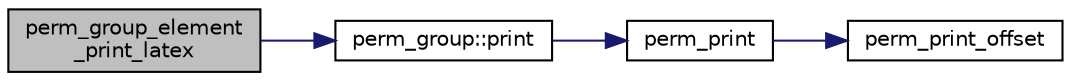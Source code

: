 digraph "perm_group_element_print_latex"
{
  edge [fontname="Helvetica",fontsize="10",labelfontname="Helvetica",labelfontsize="10"];
  node [fontname="Helvetica",fontsize="10",shape=record];
  rankdir="LR";
  Node8539 [label="perm_group_element\l_print_latex",height=0.2,width=0.4,color="black", fillcolor="grey75", style="filled", fontcolor="black"];
  Node8539 -> Node8540 [color="midnightblue",fontsize="10",style="solid",fontname="Helvetica"];
  Node8540 [label="perm_group::print",height=0.2,width=0.4,color="black", fillcolor="white", style="filled",URL="$df/d0a/classperm__group.html#af23c8538a48ea66019b7c5a4223b9bea"];
  Node8540 -> Node8541 [color="midnightblue",fontsize="10",style="solid",fontname="Helvetica"];
  Node8541 [label="perm_print",height=0.2,width=0.4,color="black", fillcolor="white", style="filled",URL="$d2/d7c/combinatorics_8_c.html#a2c7eee1361109e8c5b94921589815194"];
  Node8541 -> Node8542 [color="midnightblue",fontsize="10",style="solid",fontname="Helvetica"];
  Node8542 [label="perm_print_offset",height=0.2,width=0.4,color="black", fillcolor="white", style="filled",URL="$d2/d7c/combinatorics_8_c.html#ab87deef2ba9e4d2ce386a19eeaffecf3"];
}
